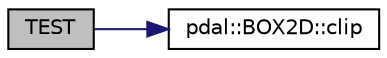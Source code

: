digraph "TEST"
{
  edge [fontname="Helvetica",fontsize="10",labelfontname="Helvetica",labelfontsize="10"];
  node [fontname="Helvetica",fontsize="10",shape=record];
  rankdir="LR";
  Node1 [label="TEST",height=0.2,width=0.4,color="black", fillcolor="grey75", style="filled", fontcolor="black"];
  Node1 -> Node2 [color="midnightblue",fontsize="10",style="solid",fontname="Helvetica"];
  Node2 [label="pdal::BOX2D::clip",height=0.2,width=0.4,color="black", fillcolor="white", style="filled",URL="$classpdal_1_1BOX2D.html#a3aef8b868845f667fda96fd3556a6e7c"];
}
